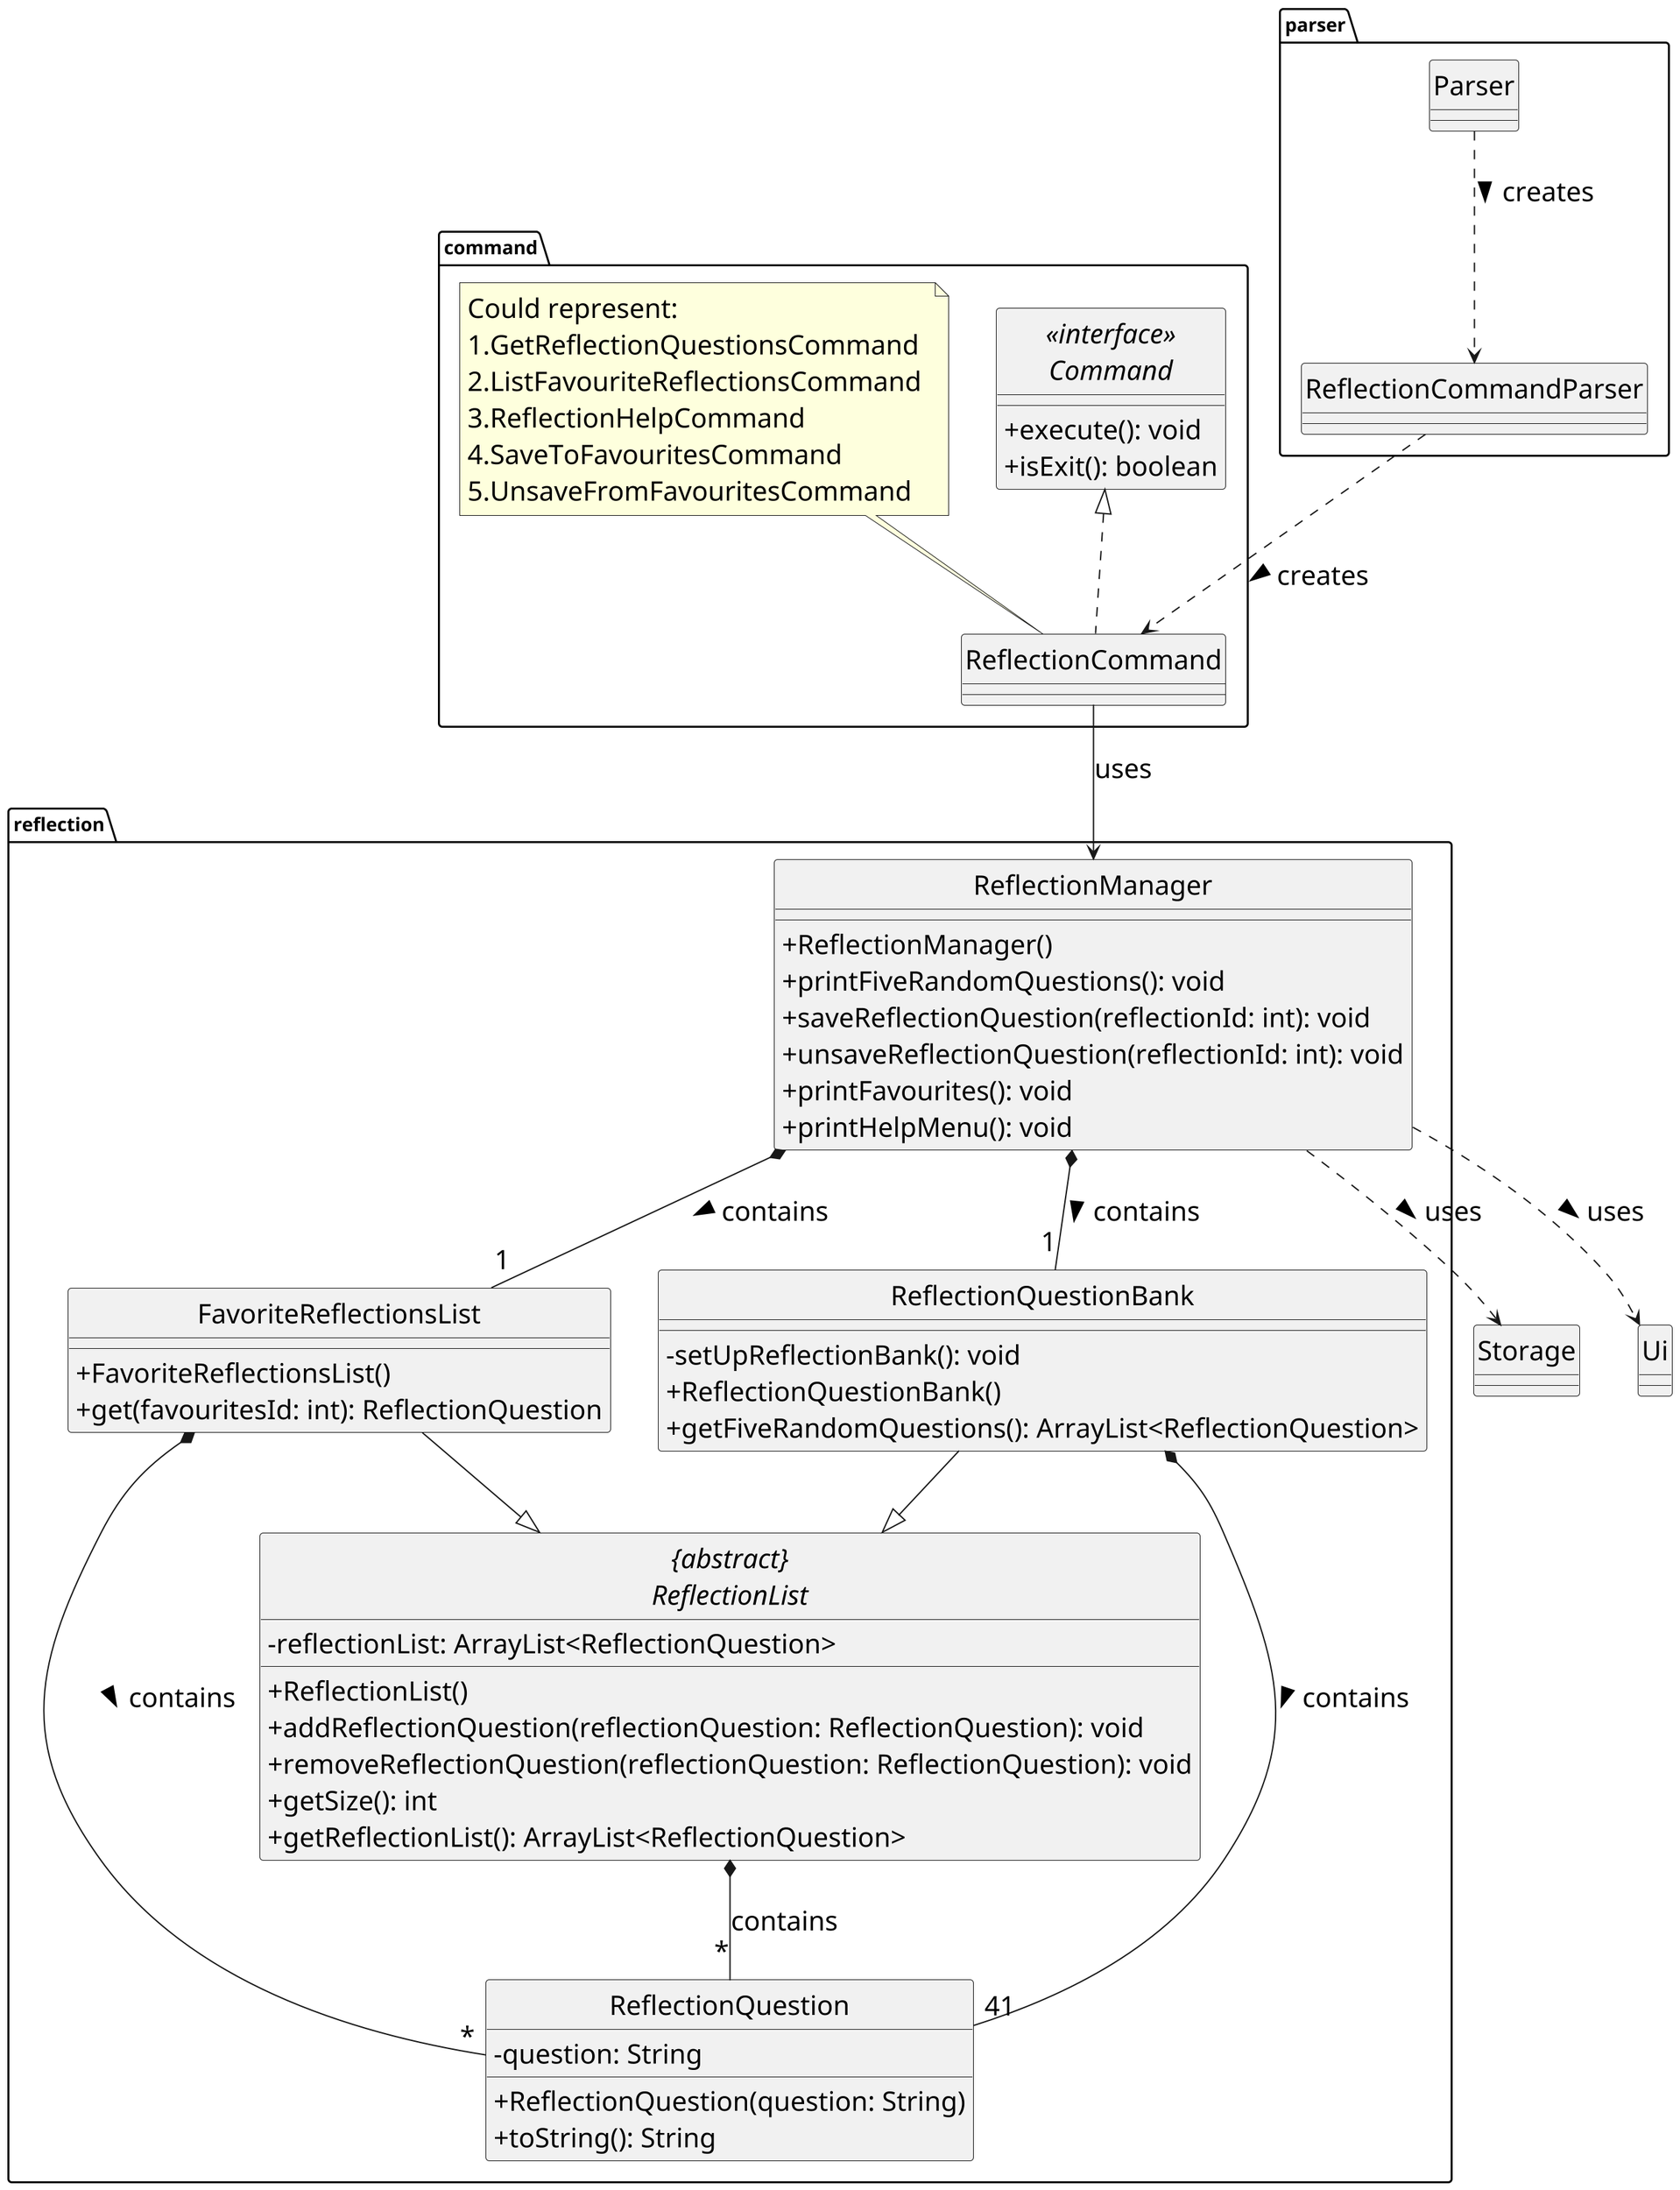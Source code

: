 @startuml
scale 2.0
skinparam NoteFontSize 20

skinparam class {
    FontSize 20
    AttributeFontSize 20
    MethodFontSize 20
    ArrowFontSize 20
}

skinparam classAttributeIconSize 0
hide circle

package parser {
    class ReflectionCommandParser {
    }

    class Parser {
    }
}

package command {
    interface "<<interface>>\nCommand" as Command {
            + execute(): void
            + isExit(): boolean
    }


    class ReflectionCommand implements Command {
    }
    note top of ReflectionCommand: Could represent: \n1.GetReflectionQuestionsCommand \n2.ListFavouriteReflectionsCommand \n3.ReflectionHelpCommand \n4.SaveToFavouritesCommand \n5.UnsaveFromFavouritesCommand
}
package reflection {
    abstract class "{abstract}\nReflectionList" as ReflectionList {
        - reflectionList: ArrayList<ReflectionQuestion>

        + ReflectionList()
        + addReflectionQuestion(reflectionQuestion: ReflectionQuestion): void
        + removeReflectionQuestion(reflectionQuestion: ReflectionQuestion): void
        + getSize(): int
        + getReflectionList(): ArrayList<ReflectionQuestion>
    }

    class FavoriteReflectionsList {
        + FavoriteReflectionsList()
        + get(favouritesId: int): ReflectionQuestion
    }

    class ReflectionQuestionBank {
        - setUpReflectionBank(): void
        + ReflectionQuestionBank()
        + getFiveRandomQuestions(): ArrayList<ReflectionQuestion>
    }

    class ReflectionQuestion {
        - question: String
        + ReflectionQuestion(question: String)
        + toString(): String
    }

    class ReflectionManager {

        + ReflectionManager()
        + printFiveRandomQuestions(): void
        + saveReflectionQuestion(reflectionId: int): void
        + unsaveReflectionQuestion(reflectionId: int): void
        + printFavourites(): void
        + printHelpMenu(): void
    }
}

class Storage {
}

class Ui {
}

ReflectionList *-- "*" ReflectionQuestion : contains
FavoriteReflectionsList --|> ReflectionList
ReflectionQuestionBank --|> ReflectionList
ReflectionQuestionBank *-- "41" ReflectionQuestion : contains >
FavoriteReflectionsList *-- "*" ReflectionQuestion : contains >

ReflectionManager ..> Storage : uses >
ReflectionManager ..> Ui : uses >
ReflectionManager *-- "1" FavoriteReflectionsList : contains >
ReflectionManager *-- "1" ReflectionQuestionBank : contains >

Parser ..> ReflectionCommandParser : creates >
ReflectionCommandParser .DOWN.> ReflectionCommand : creates >

ReflectionCommand --> ReflectionManager: uses

@enduml
